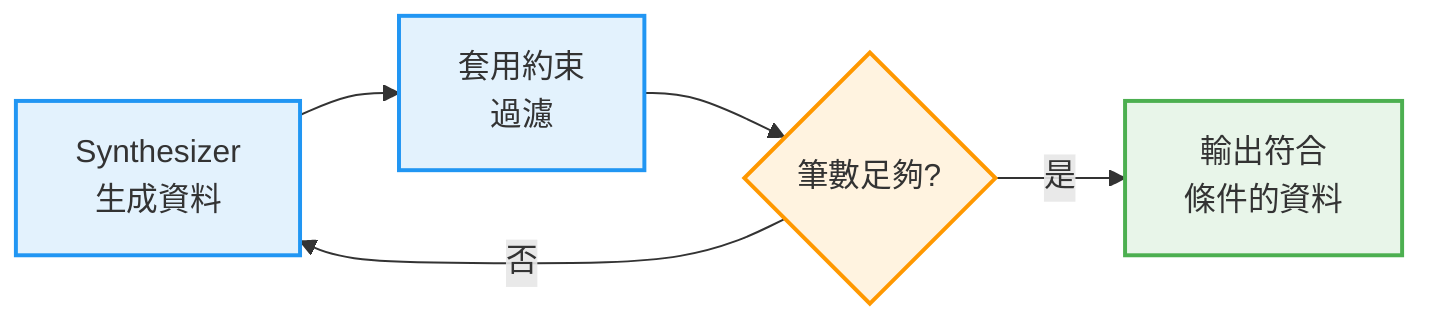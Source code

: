 graph LR
    A[Synthesizer<br/>生成資料] --> B[套用約束<br/>過濾]
    B --> C{筆數足夠?}
    C -->|否| A
    C -->|是| D[輸出符合<br/>條件的資料]

    classDef processNode fill:#e3f2fd,stroke:#2196f3,stroke-width:2px
    classDef decisionNode fill:#fff3e0,stroke:#ff9800,stroke-width:2px
    classDef resultNode fill:#e8f5e9,stroke:#4caf50,stroke-width:2px

    class A,B processNode
    class C decisionNode
    class D resultNode